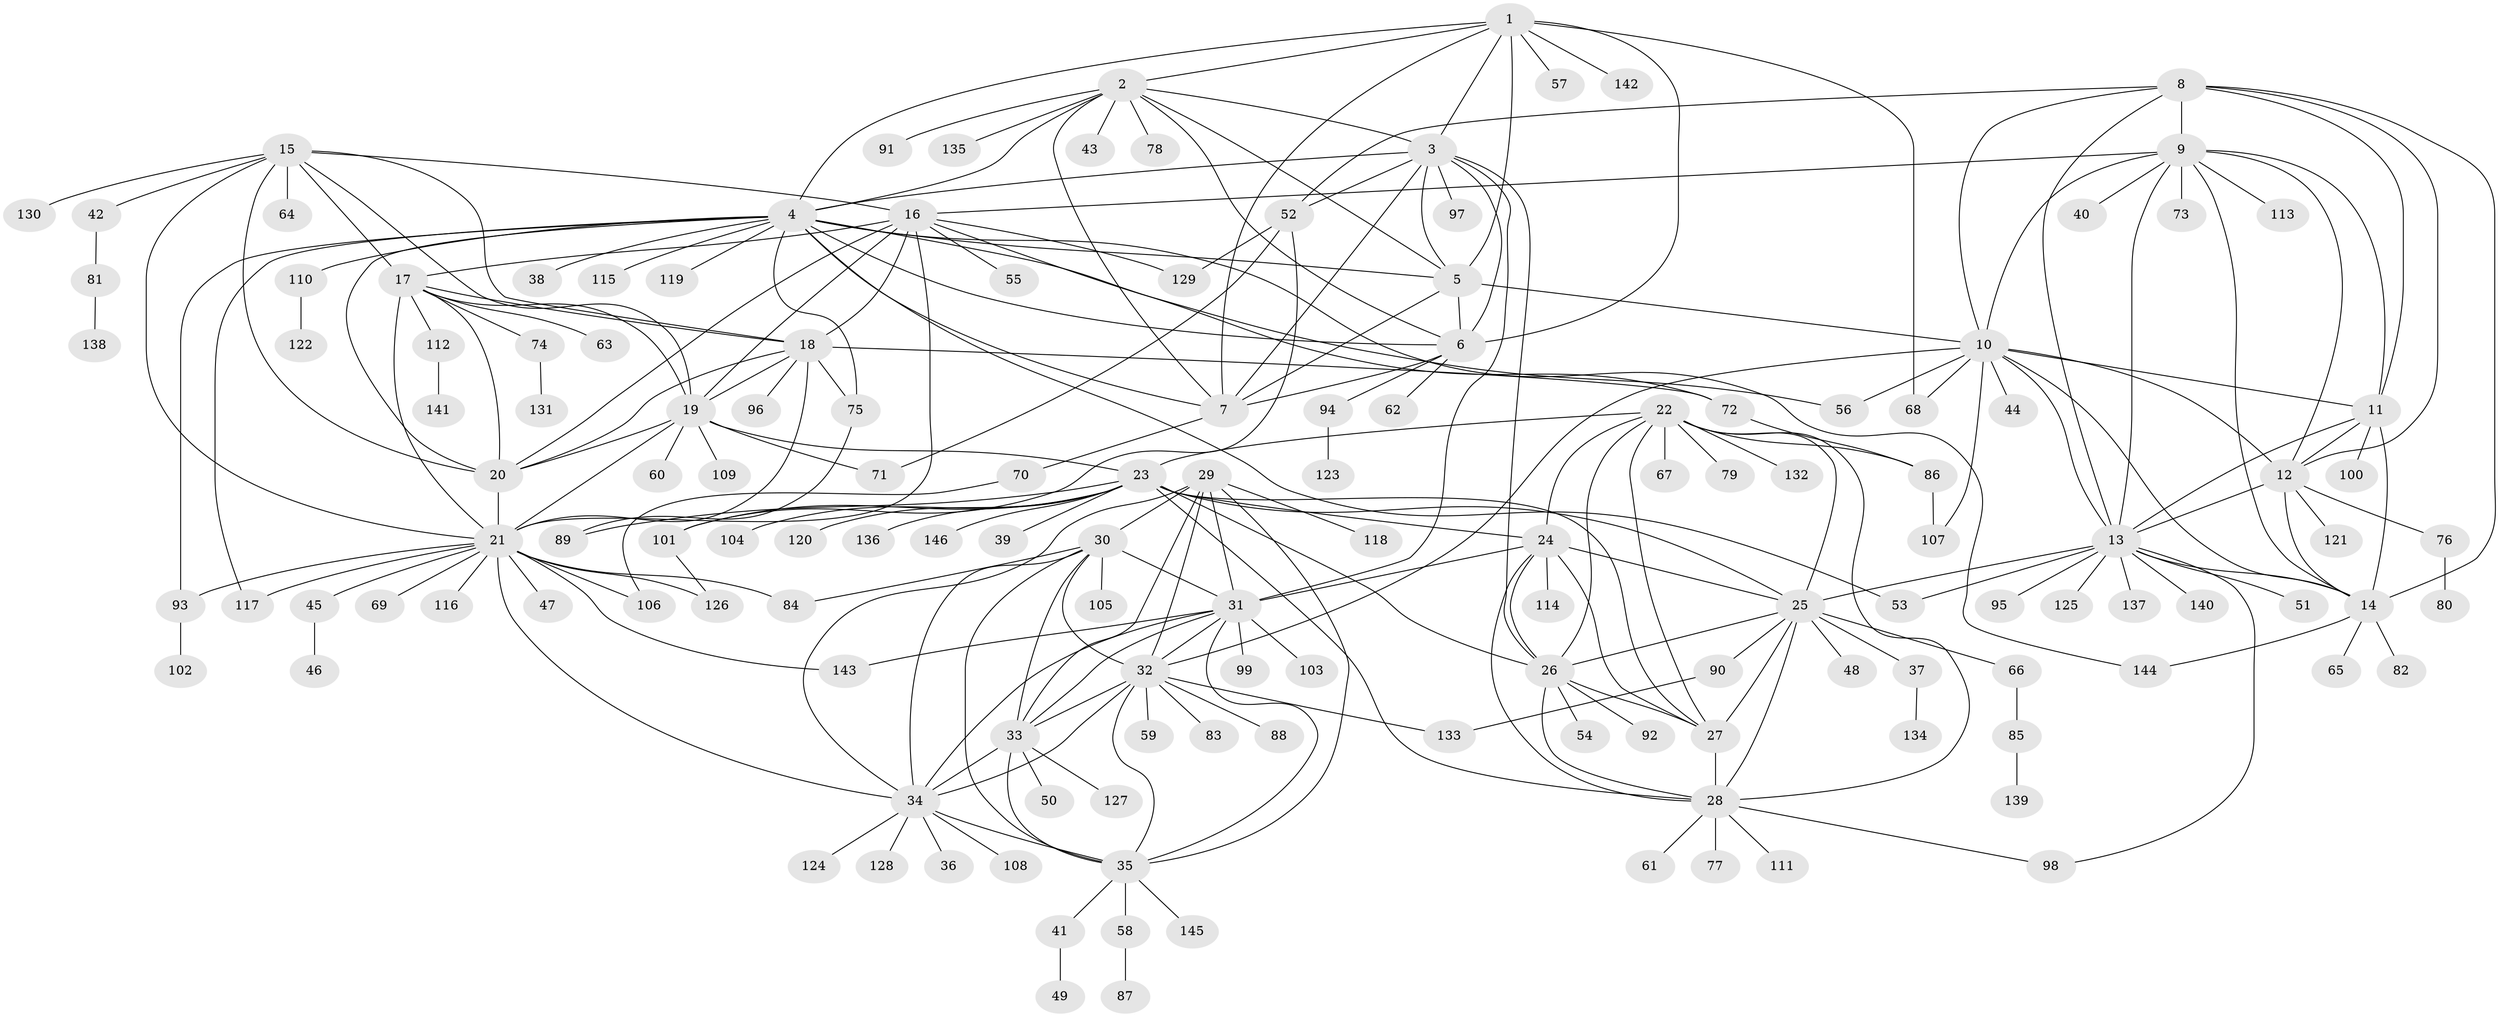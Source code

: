 // coarse degree distribution, {6: 0.043478260869565216, 7: 0.034782608695652174, 9: 0.02608695652173913, 14: 0.017391304347826087, 8: 0.05217391304347826, 11: 0.017391304347826087, 21: 0.008695652173913044, 10: 0.008695652173913044, 16: 0.008695652173913044, 12: 0.008695652173913044, 4: 0.017391304347826087, 1: 0.5652173913043478, 2: 0.16521739130434782, 5: 0.008695652173913044, 3: 0.017391304347826087}
// Generated by graph-tools (version 1.1) at 2025/24/03/03/25 07:24:17]
// undirected, 146 vertices, 247 edges
graph export_dot {
graph [start="1"]
  node [color=gray90,style=filled];
  1;
  2;
  3;
  4;
  5;
  6;
  7;
  8;
  9;
  10;
  11;
  12;
  13;
  14;
  15;
  16;
  17;
  18;
  19;
  20;
  21;
  22;
  23;
  24;
  25;
  26;
  27;
  28;
  29;
  30;
  31;
  32;
  33;
  34;
  35;
  36;
  37;
  38;
  39;
  40;
  41;
  42;
  43;
  44;
  45;
  46;
  47;
  48;
  49;
  50;
  51;
  52;
  53;
  54;
  55;
  56;
  57;
  58;
  59;
  60;
  61;
  62;
  63;
  64;
  65;
  66;
  67;
  68;
  69;
  70;
  71;
  72;
  73;
  74;
  75;
  76;
  77;
  78;
  79;
  80;
  81;
  82;
  83;
  84;
  85;
  86;
  87;
  88;
  89;
  90;
  91;
  92;
  93;
  94;
  95;
  96;
  97;
  98;
  99;
  100;
  101;
  102;
  103;
  104;
  105;
  106;
  107;
  108;
  109;
  110;
  111;
  112;
  113;
  114;
  115;
  116;
  117;
  118;
  119;
  120;
  121;
  122;
  123;
  124;
  125;
  126;
  127;
  128;
  129;
  130;
  131;
  132;
  133;
  134;
  135;
  136;
  137;
  138;
  139;
  140;
  141;
  142;
  143;
  144;
  145;
  146;
  1 -- 2;
  1 -- 3;
  1 -- 4;
  1 -- 5;
  1 -- 6;
  1 -- 7;
  1 -- 57;
  1 -- 68;
  1 -- 142;
  2 -- 3;
  2 -- 4;
  2 -- 5;
  2 -- 6;
  2 -- 7;
  2 -- 43;
  2 -- 78;
  2 -- 91;
  2 -- 135;
  3 -- 4;
  3 -- 5;
  3 -- 6;
  3 -- 7;
  3 -- 26;
  3 -- 31;
  3 -- 52;
  3 -- 97;
  4 -- 5;
  4 -- 6;
  4 -- 7;
  4 -- 20;
  4 -- 38;
  4 -- 53;
  4 -- 72;
  4 -- 75;
  4 -- 93;
  4 -- 110;
  4 -- 115;
  4 -- 117;
  4 -- 119;
  4 -- 144;
  5 -- 6;
  5 -- 7;
  5 -- 10;
  6 -- 7;
  6 -- 62;
  6 -- 94;
  7 -- 70;
  8 -- 9;
  8 -- 10;
  8 -- 11;
  8 -- 12;
  8 -- 13;
  8 -- 14;
  8 -- 52;
  9 -- 10;
  9 -- 11;
  9 -- 12;
  9 -- 13;
  9 -- 14;
  9 -- 16;
  9 -- 40;
  9 -- 73;
  9 -- 113;
  10 -- 11;
  10 -- 12;
  10 -- 13;
  10 -- 14;
  10 -- 32;
  10 -- 44;
  10 -- 56;
  10 -- 68;
  10 -- 107;
  11 -- 12;
  11 -- 13;
  11 -- 14;
  11 -- 100;
  12 -- 13;
  12 -- 14;
  12 -- 76;
  12 -- 121;
  13 -- 14;
  13 -- 25;
  13 -- 51;
  13 -- 53;
  13 -- 95;
  13 -- 98;
  13 -- 125;
  13 -- 137;
  13 -- 140;
  14 -- 65;
  14 -- 82;
  14 -- 144;
  15 -- 16;
  15 -- 17;
  15 -- 18;
  15 -- 19;
  15 -- 20;
  15 -- 21;
  15 -- 42;
  15 -- 64;
  15 -- 130;
  16 -- 17;
  16 -- 18;
  16 -- 19;
  16 -- 20;
  16 -- 21;
  16 -- 55;
  16 -- 56;
  16 -- 129;
  17 -- 18;
  17 -- 19;
  17 -- 20;
  17 -- 21;
  17 -- 63;
  17 -- 74;
  17 -- 112;
  18 -- 19;
  18 -- 20;
  18 -- 21;
  18 -- 72;
  18 -- 75;
  18 -- 96;
  19 -- 20;
  19 -- 21;
  19 -- 23;
  19 -- 60;
  19 -- 71;
  19 -- 109;
  20 -- 21;
  21 -- 34;
  21 -- 45;
  21 -- 47;
  21 -- 69;
  21 -- 84;
  21 -- 93;
  21 -- 106;
  21 -- 116;
  21 -- 117;
  21 -- 126;
  21 -- 143;
  22 -- 23;
  22 -- 24;
  22 -- 25;
  22 -- 26;
  22 -- 27;
  22 -- 28;
  22 -- 67;
  22 -- 79;
  22 -- 86;
  22 -- 132;
  23 -- 24;
  23 -- 25;
  23 -- 26;
  23 -- 27;
  23 -- 28;
  23 -- 39;
  23 -- 89;
  23 -- 101;
  23 -- 104;
  23 -- 120;
  23 -- 136;
  23 -- 146;
  24 -- 25;
  24 -- 26;
  24 -- 27;
  24 -- 28;
  24 -- 31;
  24 -- 114;
  25 -- 26;
  25 -- 27;
  25 -- 28;
  25 -- 37;
  25 -- 48;
  25 -- 66;
  25 -- 90;
  26 -- 27;
  26 -- 28;
  26 -- 54;
  26 -- 92;
  27 -- 28;
  28 -- 61;
  28 -- 77;
  28 -- 98;
  28 -- 111;
  29 -- 30;
  29 -- 31;
  29 -- 32;
  29 -- 33;
  29 -- 34;
  29 -- 35;
  29 -- 118;
  30 -- 31;
  30 -- 32;
  30 -- 33;
  30 -- 34;
  30 -- 35;
  30 -- 84;
  30 -- 105;
  31 -- 32;
  31 -- 33;
  31 -- 34;
  31 -- 35;
  31 -- 99;
  31 -- 103;
  31 -- 143;
  32 -- 33;
  32 -- 34;
  32 -- 35;
  32 -- 59;
  32 -- 83;
  32 -- 88;
  32 -- 133;
  33 -- 34;
  33 -- 35;
  33 -- 50;
  33 -- 127;
  34 -- 35;
  34 -- 36;
  34 -- 108;
  34 -- 124;
  34 -- 128;
  35 -- 41;
  35 -- 58;
  35 -- 145;
  37 -- 134;
  41 -- 49;
  42 -- 81;
  45 -- 46;
  52 -- 71;
  52 -- 101;
  52 -- 129;
  58 -- 87;
  66 -- 85;
  70 -- 106;
  72 -- 86;
  74 -- 131;
  75 -- 89;
  76 -- 80;
  81 -- 138;
  85 -- 139;
  86 -- 107;
  90 -- 133;
  93 -- 102;
  94 -- 123;
  101 -- 126;
  110 -- 122;
  112 -- 141;
}
